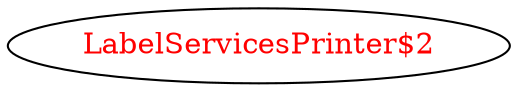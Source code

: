 digraph dependencyGraph {
 concentrate=true;
 ranksep="2.0";
 rankdir="LR"; 
 splines="ortho";
"LabelServicesPrinter$2" [fontcolor="red"];
}